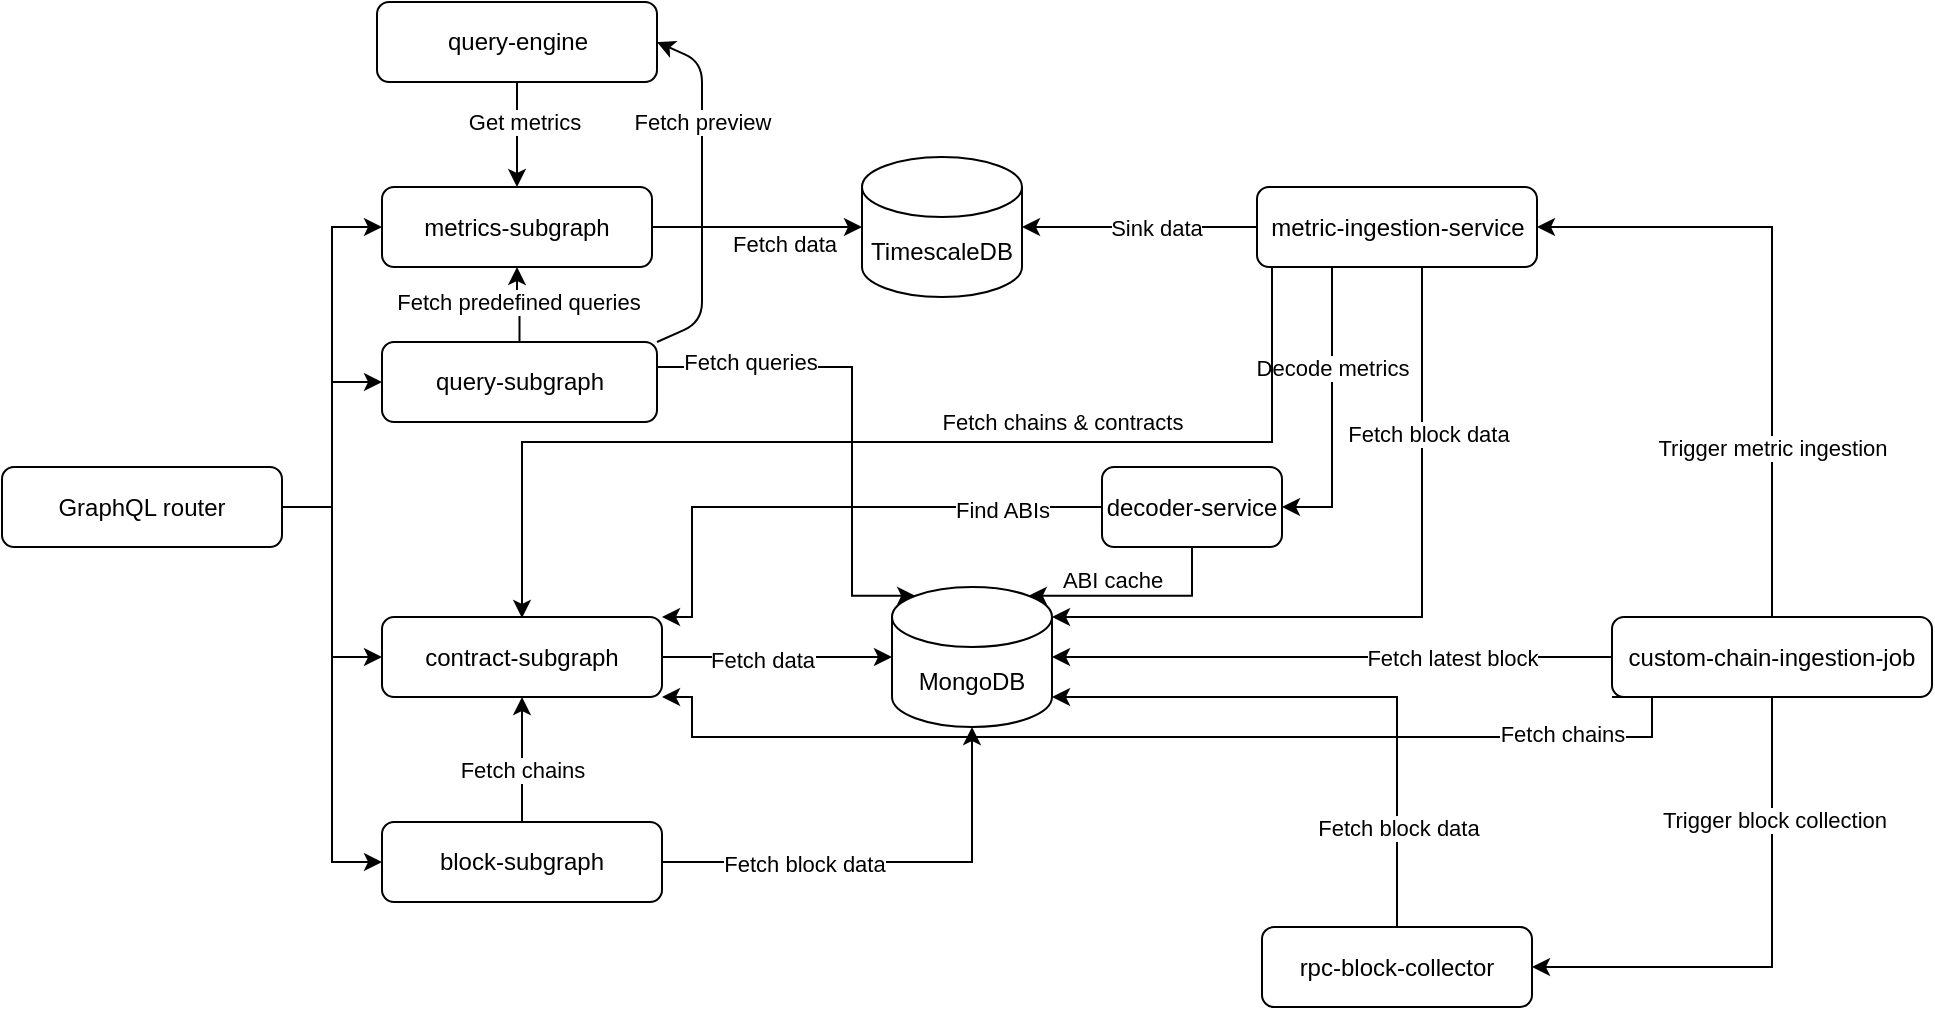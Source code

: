 <mxfile>
    <diagram name="Page-1" id="pe7eR8K5FwZJjq1I5fVR">
        <mxGraphModel dx="840" dy="241" grid="1" gridSize="10" guides="1" tooltips="1" connect="1" arrows="1" fold="1" page="1" pageScale="1" pageWidth="850" pageHeight="1100" math="0" shadow="0">
            <root>
                <mxCell id="0"/>
                <mxCell id="1" parent="0"/>
                <mxCell id="6V7WMaC5D42rg5P1gr74-61" value="MongoDB" style="shape=cylinder3;whiteSpace=wrap;html=1;boundedLbl=1;backgroundOutline=1;size=15;" parent="1" vertex="1">
                    <mxGeometry x="525" y="1002.5" width="80" height="70" as="geometry"/>
                </mxCell>
                <mxCell id="6V7WMaC5D42rg5P1gr74-62" value="TimescaleDB" style="shape=cylinder3;whiteSpace=wrap;html=1;boundedLbl=1;backgroundOutline=1;size=15;" parent="1" vertex="1">
                    <mxGeometry x="510" y="787.5" width="80" height="70" as="geometry"/>
                </mxCell>
                <mxCell id="6V7WMaC5D42rg5P1gr74-63" value="contract-subgraph" style="rounded=1;whiteSpace=wrap;html=1;" parent="1" vertex="1">
                    <mxGeometry x="270" y="1017.5" width="140" height="40" as="geometry"/>
                </mxCell>
                <mxCell id="6V7WMaC5D42rg5P1gr74-64" style="edgeStyle=orthogonalEdgeStyle;rounded=0;orthogonalLoop=1;jettySize=auto;html=1;entryX=0;entryY=0.5;entryDx=0;entryDy=0;entryPerimeter=0;" parent="1" source="6V7WMaC5D42rg5P1gr74-63" target="6V7WMaC5D42rg5P1gr74-61" edge="1">
                    <mxGeometry relative="1" as="geometry"/>
                </mxCell>
                <mxCell id="6V7WMaC5D42rg5P1gr74-65" value="Fetch data" style="edgeLabel;html=1;align=center;verticalAlign=middle;resizable=0;points=[];" parent="6V7WMaC5D42rg5P1gr74-64" vertex="1" connectable="0">
                    <mxGeometry x="-0.2" y="-1" relative="1" as="geometry">
                        <mxPoint x="4" as="offset"/>
                    </mxGeometry>
                </mxCell>
                <mxCell id="6V7WMaC5D42rg5P1gr74-266" style="edgeStyle=orthogonalEdgeStyle;rounded=0;orthogonalLoop=1;jettySize=auto;html=1;entryX=1;entryY=0.5;entryDx=0;entryDy=0;" parent="1" source="6V7WMaC5D42rg5P1gr74-66" target="6V7WMaC5D42rg5P1gr74-259" edge="1">
                    <mxGeometry relative="1" as="geometry">
                        <Array as="points">
                            <mxPoint x="745" y="962.5"/>
                        </Array>
                    </mxGeometry>
                </mxCell>
                <mxCell id="6V7WMaC5D42rg5P1gr74-267" value="Decode metrics" style="edgeLabel;html=1;align=center;verticalAlign=middle;resizable=0;points=[];" parent="6V7WMaC5D42rg5P1gr74-266" vertex="1" connectable="0">
                    <mxGeometry x="-0.513" relative="1" as="geometry">
                        <mxPoint y="15" as="offset"/>
                    </mxGeometry>
                </mxCell>
                <mxCell id="6V7WMaC5D42rg5P1gr74-268" style="edgeStyle=orthogonalEdgeStyle;rounded=0;orthogonalLoop=1;jettySize=auto;html=1;" parent="1" source="6V7WMaC5D42rg5P1gr74-66" edge="1">
                    <mxGeometry relative="1" as="geometry">
                        <mxPoint x="340" y="1018" as="targetPoint"/>
                        <Array as="points">
                            <mxPoint x="715" y="930"/>
                            <mxPoint x="340" y="930"/>
                            <mxPoint x="340" y="1018"/>
                        </Array>
                    </mxGeometry>
                </mxCell>
                <mxCell id="6V7WMaC5D42rg5P1gr74-269" value="Fetch chains &amp;amp; contracts" style="edgeLabel;html=1;align=center;verticalAlign=middle;resizable=0;points=[];" parent="6V7WMaC5D42rg5P1gr74-268" vertex="1" connectable="0">
                    <mxGeometry x="-0.107" y="2" relative="1" as="geometry">
                        <mxPoint x="53" y="-12" as="offset"/>
                    </mxGeometry>
                </mxCell>
                <mxCell id="6V7WMaC5D42rg5P1gr74-66" value="metric-ingestion-service" style="rounded=1;whiteSpace=wrap;html=1;" parent="1" vertex="1">
                    <mxGeometry x="707.5" y="802.5" width="140" height="40" as="geometry"/>
                </mxCell>
                <mxCell id="6V7WMaC5D42rg5P1gr74-67" style="edgeStyle=orthogonalEdgeStyle;rounded=0;orthogonalLoop=1;jettySize=auto;html=1;entryX=1;entryY=0.5;entryDx=0;entryDy=0;entryPerimeter=0;" parent="1" source="6V7WMaC5D42rg5P1gr74-66" target="6V7WMaC5D42rg5P1gr74-62" edge="1">
                    <mxGeometry relative="1" as="geometry">
                        <Array as="points">
                            <mxPoint x="705" y="822.5"/>
                            <mxPoint x="705" y="822.5"/>
                        </Array>
                    </mxGeometry>
                </mxCell>
                <mxCell id="6V7WMaC5D42rg5P1gr74-68" value="Sink data" style="edgeLabel;html=1;align=center;verticalAlign=middle;resizable=0;points=[];" parent="6V7WMaC5D42rg5P1gr74-67" vertex="1" connectable="0">
                    <mxGeometry x="0.257" y="-3" relative="1" as="geometry">
                        <mxPoint x="23" y="3" as="offset"/>
                    </mxGeometry>
                </mxCell>
                <mxCell id="6V7WMaC5D42rg5P1gr74-243" style="edgeStyle=orthogonalEdgeStyle;rounded=0;orthogonalLoop=1;jettySize=auto;html=1;entryX=1;entryY=0.5;entryDx=0;entryDy=0;" parent="1" source="6V7WMaC5D42rg5P1gr74-242" target="6V7WMaC5D42rg5P1gr74-66" edge="1">
                    <mxGeometry relative="1" as="geometry">
                        <Array as="points">
                            <mxPoint x="965" y="822.5"/>
                        </Array>
                    </mxGeometry>
                </mxCell>
                <mxCell id="6V7WMaC5D42rg5P1gr74-244" value="Trigger metric ingestion" style="edgeLabel;html=1;align=center;verticalAlign=middle;resizable=0;points=[];" parent="6V7WMaC5D42rg5P1gr74-243" vertex="1" connectable="0">
                    <mxGeometry x="0.417" relative="1" as="geometry">
                        <mxPoint x="26" y="110" as="offset"/>
                    </mxGeometry>
                </mxCell>
                <mxCell id="6V7WMaC5D42rg5P1gr74-249" style="edgeStyle=orthogonalEdgeStyle;rounded=0;orthogonalLoop=1;jettySize=auto;html=1;entryX=1;entryY=0.5;entryDx=0;entryDy=0;" parent="1" source="6V7WMaC5D42rg5P1gr74-242" target="6V7WMaC5D42rg5P1gr74-247" edge="1">
                    <mxGeometry relative="1" as="geometry">
                        <Array as="points">
                            <mxPoint x="965" y="1192.5"/>
                        </Array>
                    </mxGeometry>
                </mxCell>
                <mxCell id="6V7WMaC5D42rg5P1gr74-250" value="Trigger block collection" style="edgeLabel;html=1;align=center;verticalAlign=middle;resizable=0;points=[];" parent="6V7WMaC5D42rg5P1gr74-249" vertex="1" connectable="0">
                    <mxGeometry x="-0.518" y="1" relative="1" as="geometry">
                        <mxPoint as="offset"/>
                    </mxGeometry>
                </mxCell>
                <mxCell id="6V7WMaC5D42rg5P1gr74-251" style="edgeStyle=orthogonalEdgeStyle;rounded=0;orthogonalLoop=1;jettySize=auto;html=1;" parent="1" source="6V7WMaC5D42rg5P1gr74-242" target="6V7WMaC5D42rg5P1gr74-61" edge="1">
                    <mxGeometry relative="1" as="geometry"/>
                </mxCell>
                <mxCell id="6V7WMaC5D42rg5P1gr74-252" value="Fetch latest block" style="edgeLabel;html=1;align=center;verticalAlign=middle;resizable=0;points=[];" parent="6V7WMaC5D42rg5P1gr74-251" vertex="1" connectable="0">
                    <mxGeometry x="0.25" y="1" relative="1" as="geometry">
                        <mxPoint x="95" y="-1" as="offset"/>
                    </mxGeometry>
                </mxCell>
                <mxCell id="6V7WMaC5D42rg5P1gr74-270" style="edgeStyle=orthogonalEdgeStyle;rounded=0;orthogonalLoop=1;jettySize=auto;html=1;exitX=0;exitY=1;exitDx=0;exitDy=0;entryX=1;entryY=1;entryDx=0;entryDy=0;" parent="1" source="6V7WMaC5D42rg5P1gr74-242" target="6V7WMaC5D42rg5P1gr74-63" edge="1">
                    <mxGeometry relative="1" as="geometry">
                        <Array as="points">
                            <mxPoint x="905" y="1057.5"/>
                            <mxPoint x="905" y="1077.5"/>
                            <mxPoint x="425" y="1077.5"/>
                        </Array>
                    </mxGeometry>
                </mxCell>
                <mxCell id="6V7WMaC5D42rg5P1gr74-271" value="Fetch chains" style="edgeLabel;html=1;align=center;verticalAlign=middle;resizable=0;points=[];" parent="6V7WMaC5D42rg5P1gr74-270" vertex="1" connectable="0">
                    <mxGeometry x="-0.692" y="-2" relative="1" as="geometry">
                        <mxPoint as="offset"/>
                    </mxGeometry>
                </mxCell>
                <mxCell id="6V7WMaC5D42rg5P1gr74-242" value="custom-chain-ingestion-job" style="rounded=1;whiteSpace=wrap;html=1;" parent="1" vertex="1">
                    <mxGeometry x="885" y="1017.5" width="160" height="40" as="geometry"/>
                </mxCell>
                <mxCell id="6V7WMaC5D42rg5P1gr74-247" value="rpc-block-collector" style="rounded=1;whiteSpace=wrap;html=1;" parent="1" vertex="1">
                    <mxGeometry x="710" y="1172.5" width="135" height="40" as="geometry"/>
                </mxCell>
                <mxCell id="6V7WMaC5D42rg5P1gr74-255" style="edgeStyle=orthogonalEdgeStyle;rounded=0;orthogonalLoop=1;jettySize=auto;html=1;entryX=1;entryY=0;entryDx=0;entryDy=15;entryPerimeter=0;" parent="1" target="6V7WMaC5D42rg5P1gr74-61" edge="1">
                    <mxGeometry relative="1" as="geometry">
                        <mxPoint x="790" y="842.5" as="sourcePoint"/>
                        <mxPoint x="620" y="1017.5" as="targetPoint"/>
                        <Array as="points">
                            <mxPoint x="790" y="1017.5"/>
                        </Array>
                    </mxGeometry>
                </mxCell>
                <mxCell id="6V7WMaC5D42rg5P1gr74-256" value="Fetch block data" style="edgeLabel;html=1;align=center;verticalAlign=middle;resizable=0;points=[];" parent="6V7WMaC5D42rg5P1gr74-255" vertex="1" connectable="0">
                    <mxGeometry x="-0.6" relative="1" as="geometry">
                        <mxPoint x="3" y="11" as="offset"/>
                    </mxGeometry>
                </mxCell>
                <mxCell id="6V7WMaC5D42rg5P1gr74-257" style="edgeStyle=orthogonalEdgeStyle;rounded=0;orthogonalLoop=1;jettySize=auto;html=1;entryX=1;entryY=1;entryDx=0;entryDy=-15;entryPerimeter=0;" parent="1" source="6V7WMaC5D42rg5P1gr74-247" target="6V7WMaC5D42rg5P1gr74-61" edge="1">
                    <mxGeometry relative="1" as="geometry">
                        <Array as="points">
                            <mxPoint x="778" y="1057.5"/>
                        </Array>
                    </mxGeometry>
                </mxCell>
                <mxCell id="6V7WMaC5D42rg5P1gr74-258" value="Fetch block data" style="edgeLabel;html=1;align=center;verticalAlign=middle;resizable=0;points=[];" parent="6V7WMaC5D42rg5P1gr74-257" vertex="1" connectable="0">
                    <mxGeometry x="-0.402" relative="1" as="geometry">
                        <mxPoint y="36" as="offset"/>
                    </mxGeometry>
                </mxCell>
                <mxCell id="6V7WMaC5D42rg5P1gr74-261" style="edgeStyle=orthogonalEdgeStyle;rounded=0;orthogonalLoop=1;jettySize=auto;html=1;entryX=1;entryY=0;entryDx=0;entryDy=0;" parent="1" source="6V7WMaC5D42rg5P1gr74-259" target="6V7WMaC5D42rg5P1gr74-63" edge="1">
                    <mxGeometry relative="1" as="geometry">
                        <Array as="points">
                            <mxPoint x="425" y="962.5"/>
                        </Array>
                    </mxGeometry>
                </mxCell>
                <mxCell id="6V7WMaC5D42rg5P1gr74-262" value="Find ABIs" style="edgeLabel;html=1;align=center;verticalAlign=middle;resizable=0;points=[];" parent="6V7WMaC5D42rg5P1gr74-261" vertex="1" connectable="0">
                    <mxGeometry x="-0.631" y="1" relative="1" as="geometry">
                        <mxPoint as="offset"/>
                    </mxGeometry>
                </mxCell>
                <mxCell id="6V7WMaC5D42rg5P1gr74-259" value="decoder-service" style="rounded=1;whiteSpace=wrap;html=1;" parent="1" vertex="1">
                    <mxGeometry x="630" y="942.5" width="90" height="40" as="geometry"/>
                </mxCell>
                <mxCell id="6V7WMaC5D42rg5P1gr74-263" style="edgeStyle=orthogonalEdgeStyle;rounded=0;orthogonalLoop=1;jettySize=auto;html=1;entryX=0.855;entryY=0;entryDx=0;entryDy=4.35;entryPerimeter=0;" parent="1" source="6V7WMaC5D42rg5P1gr74-259" target="6V7WMaC5D42rg5P1gr74-61" edge="1">
                    <mxGeometry relative="1" as="geometry">
                        <Array as="points">
                            <mxPoint x="675" y="1006.5"/>
                        </Array>
                    </mxGeometry>
                </mxCell>
                <mxCell id="6V7WMaC5D42rg5P1gr74-264" value="ABI cache" style="edgeLabel;html=1;align=center;verticalAlign=middle;resizable=0;points=[];" parent="6V7WMaC5D42rg5P1gr74-263" vertex="1" connectable="0">
                    <mxGeometry x="-0.691" y="2" relative="1" as="geometry">
                        <mxPoint x="-42" as="offset"/>
                    </mxGeometry>
                </mxCell>
                <mxCell id="6V7WMaC5D42rg5P1gr74-273" style="edgeStyle=orthogonalEdgeStyle;rounded=0;orthogonalLoop=1;jettySize=auto;html=1;entryX=0.5;entryY=1;entryDx=0;entryDy=0;" parent="1" source="6V7WMaC5D42rg5P1gr74-272" target="6V7WMaC5D42rg5P1gr74-63" edge="1">
                    <mxGeometry relative="1" as="geometry"/>
                </mxCell>
                <mxCell id="6V7WMaC5D42rg5P1gr74-274" value="Fetch chains" style="edgeLabel;html=1;align=center;verticalAlign=middle;resizable=0;points=[];" parent="6V7WMaC5D42rg5P1gr74-273" vertex="1" connectable="0">
                    <mxGeometry x="0.636" y="1" relative="1" as="geometry">
                        <mxPoint x="1" y="25" as="offset"/>
                    </mxGeometry>
                </mxCell>
                <mxCell id="6V7WMaC5D42rg5P1gr74-272" value="block-subgraph" style="rounded=1;whiteSpace=wrap;html=1;" parent="1" vertex="1">
                    <mxGeometry x="270" y="1120" width="140" height="40" as="geometry"/>
                </mxCell>
                <mxCell id="6V7WMaC5D42rg5P1gr74-275" style="edgeStyle=orthogonalEdgeStyle;rounded=0;orthogonalLoop=1;jettySize=auto;html=1;entryX=0.5;entryY=1;entryDx=0;entryDy=0;entryPerimeter=0;" parent="1" source="6V7WMaC5D42rg5P1gr74-272" target="6V7WMaC5D42rg5P1gr74-61" edge="1">
                    <mxGeometry relative="1" as="geometry"/>
                </mxCell>
                <mxCell id="6V7WMaC5D42rg5P1gr74-276" value="Fetch block data" style="edgeLabel;html=1;align=center;verticalAlign=middle;resizable=0;points=[];" parent="6V7WMaC5D42rg5P1gr74-275" vertex="1" connectable="0">
                    <mxGeometry x="-0.366" y="-1" relative="1" as="geometry">
                        <mxPoint as="offset"/>
                    </mxGeometry>
                </mxCell>
                <mxCell id="6V7WMaC5D42rg5P1gr74-284" style="edgeStyle=orthogonalEdgeStyle;rounded=0;orthogonalLoop=1;jettySize=auto;html=1;" parent="1" source="6V7WMaC5D42rg5P1gr74-277" target="6V7WMaC5D42rg5P1gr74-280" edge="1">
                    <mxGeometry relative="1" as="geometry"/>
                </mxCell>
                <mxCell id="6V7WMaC5D42rg5P1gr74-285" value="Fetch predefined queries" style="edgeLabel;html=1;align=center;verticalAlign=middle;resizable=0;points=[];" parent="6V7WMaC5D42rg5P1gr74-284" vertex="1" connectable="0">
                    <mxGeometry x="0.44" y="2" relative="1" as="geometry">
                        <mxPoint x="2" y="6" as="offset"/>
                    </mxGeometry>
                </mxCell>
                <mxCell id="2" style="edgeStyle=none;html=1;exitX=1;exitY=0;exitDx=0;exitDy=0;entryX=1;entryY=0.5;entryDx=0;entryDy=0;" edge="1" parent="1" source="6V7WMaC5D42rg5P1gr74-277" target="6V7WMaC5D42rg5P1gr74-286">
                    <mxGeometry relative="1" as="geometry">
                        <mxPoint x="440" y="720" as="targetPoint"/>
                        <Array as="points">
                            <mxPoint x="430" y="870"/>
                            <mxPoint x="430" y="740"/>
                        </Array>
                    </mxGeometry>
                </mxCell>
                <mxCell id="6V7WMaC5D42rg5P1gr74-277" value="query-subgraph" style="rounded=1;whiteSpace=wrap;html=1;" parent="1" vertex="1">
                    <mxGeometry x="270" y="880" width="137.5" height="40" as="geometry"/>
                </mxCell>
                <mxCell id="6V7WMaC5D42rg5P1gr74-278" style="edgeStyle=orthogonalEdgeStyle;rounded=0;orthogonalLoop=1;jettySize=auto;html=1;entryX=0.145;entryY=0;entryDx=0;entryDy=4.35;entryPerimeter=0;" parent="1" source="6V7WMaC5D42rg5P1gr74-277" target="6V7WMaC5D42rg5P1gr74-61" edge="1">
                    <mxGeometry relative="1" as="geometry">
                        <Array as="points">
                            <mxPoint x="505" y="892.5"/>
                            <mxPoint x="505" y="1006.5"/>
                        </Array>
                    </mxGeometry>
                </mxCell>
                <mxCell id="6V7WMaC5D42rg5P1gr74-279" value="Fetch queries" style="edgeLabel;html=1;align=center;verticalAlign=middle;resizable=0;points=[];" parent="6V7WMaC5D42rg5P1gr74-278" vertex="1" connectable="0">
                    <mxGeometry x="-0.726" y="3" relative="1" as="geometry">
                        <mxPoint x="13" as="offset"/>
                    </mxGeometry>
                </mxCell>
                <mxCell id="6V7WMaC5D42rg5P1gr74-280" value="metrics-subgraph" style="rounded=1;whiteSpace=wrap;html=1;" parent="1" vertex="1">
                    <mxGeometry x="270" y="802.5" width="135" height="40" as="geometry"/>
                </mxCell>
                <mxCell id="6V7WMaC5D42rg5P1gr74-281" style="edgeStyle=orthogonalEdgeStyle;rounded=0;orthogonalLoop=1;jettySize=auto;html=1;entryX=0;entryY=0.5;entryDx=0;entryDy=0;entryPerimeter=0;" parent="1" source="6V7WMaC5D42rg5P1gr74-280" target="6V7WMaC5D42rg5P1gr74-62" edge="1">
                    <mxGeometry relative="1" as="geometry"/>
                </mxCell>
                <mxCell id="6V7WMaC5D42rg5P1gr74-282" value="Fetch data" style="edgeLabel;html=1;align=center;verticalAlign=middle;resizable=0;points=[];" parent="6V7WMaC5D42rg5P1gr74-281" vertex="1" connectable="0">
                    <mxGeometry x="0.015" y="1" relative="1" as="geometry">
                        <mxPoint x="12" y="9" as="offset"/>
                    </mxGeometry>
                </mxCell>
                <mxCell id="6V7WMaC5D42rg5P1gr74-288" style="edgeStyle=orthogonalEdgeStyle;rounded=0;orthogonalLoop=1;jettySize=auto;html=1;" parent="1" source="6V7WMaC5D42rg5P1gr74-286" target="6V7WMaC5D42rg5P1gr74-280" edge="1">
                    <mxGeometry relative="1" as="geometry"/>
                </mxCell>
                <mxCell id="6V7WMaC5D42rg5P1gr74-289" value="Get metrics" style="edgeLabel;html=1;align=center;verticalAlign=middle;resizable=0;points=[];" parent="6V7WMaC5D42rg5P1gr74-288" vertex="1" connectable="0">
                    <mxGeometry x="0.221" y="2" relative="1" as="geometry">
                        <mxPoint x="1" y="-12" as="offset"/>
                    </mxGeometry>
                </mxCell>
                <mxCell id="6V7WMaC5D42rg5P1gr74-286" value="query-engine" style="rounded=1;whiteSpace=wrap;html=1;" parent="1" vertex="1">
                    <mxGeometry x="267.5" y="710" width="140" height="40" as="geometry"/>
                </mxCell>
                <mxCell id="6V7WMaC5D42rg5P1gr74-293" style="edgeStyle=orthogonalEdgeStyle;rounded=0;orthogonalLoop=1;jettySize=auto;html=1;entryX=0;entryY=0.5;entryDx=0;entryDy=0;" parent="1" source="6V7WMaC5D42rg5P1gr74-290" target="6V7WMaC5D42rg5P1gr74-63" edge="1">
                    <mxGeometry relative="1" as="geometry"/>
                </mxCell>
                <mxCell id="6V7WMaC5D42rg5P1gr74-294" style="edgeStyle=orthogonalEdgeStyle;rounded=0;orthogonalLoop=1;jettySize=auto;html=1;entryX=0;entryY=0.5;entryDx=0;entryDy=0;" parent="1" source="6V7WMaC5D42rg5P1gr74-290" target="6V7WMaC5D42rg5P1gr74-272" edge="1">
                    <mxGeometry relative="1" as="geometry"/>
                </mxCell>
                <mxCell id="6V7WMaC5D42rg5P1gr74-296" style="edgeStyle=orthogonalEdgeStyle;rounded=0;orthogonalLoop=1;jettySize=auto;html=1;entryX=0;entryY=0.5;entryDx=0;entryDy=0;" parent="1" source="6V7WMaC5D42rg5P1gr74-290" target="6V7WMaC5D42rg5P1gr74-277" edge="1">
                    <mxGeometry relative="1" as="geometry"/>
                </mxCell>
                <mxCell id="6V7WMaC5D42rg5P1gr74-297" style="edgeStyle=orthogonalEdgeStyle;rounded=0;orthogonalLoop=1;jettySize=auto;html=1;entryX=0;entryY=0.5;entryDx=0;entryDy=0;" parent="1" source="6V7WMaC5D42rg5P1gr74-290" target="6V7WMaC5D42rg5P1gr74-280" edge="1">
                    <mxGeometry relative="1" as="geometry"/>
                </mxCell>
                <mxCell id="6V7WMaC5D42rg5P1gr74-290" value="GraphQL router" style="rounded=1;whiteSpace=wrap;html=1;" parent="1" vertex="1">
                    <mxGeometry x="80" y="942.5" width="140" height="40" as="geometry"/>
                </mxCell>
                <mxCell id="3" value="Fetch preview" style="edgeLabel;html=1;align=center;verticalAlign=middle;resizable=0;points=[];" vertex="1" connectable="0" parent="1">
                    <mxGeometry x="430" y="770" as="geometry"/>
                </mxCell>
            </root>
        </mxGraphModel>
    </diagram>
</mxfile>